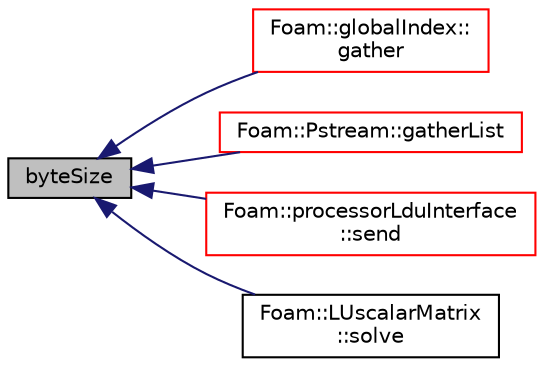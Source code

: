 digraph "byteSize"
{
  bgcolor="transparent";
  edge [fontname="Helvetica",fontsize="10",labelfontname="Helvetica",labelfontsize="10"];
  node [fontname="Helvetica",fontsize="10",shape=record];
  rankdir="LR";
  Node1 [label="byteSize",height=0.2,width=0.4,color="black", fillcolor="grey75", style="filled" fontcolor="black"];
  Node1 -> Node2 [dir="back",color="midnightblue",fontsize="10",style="solid",fontname="Helvetica"];
  Node2 [label="Foam::globalIndex::\lgather",height=0.2,width=0.4,color="red",URL="$classFoam_1_1globalIndex.html#a8fb2d6f37e51e85d52ca96078edb6c29",tooltip="Collect data in processor order on master (== procIDs[0]). "];
  Node1 -> Node3 [dir="back",color="midnightblue",fontsize="10",style="solid",fontname="Helvetica"];
  Node3 [label="Foam::Pstream::gatherList",height=0.2,width=0.4,color="red",URL="$classFoam_1_1Pstream.html#afbdf64fb42cd760690d51a9a321792d9",tooltip="Gather data but keep individual values separate. "];
  Node1 -> Node4 [dir="back",color="midnightblue",fontsize="10",style="solid",fontname="Helvetica"];
  Node4 [label="Foam::processorLduInterface\l::send",height=0.2,width=0.4,color="red",URL="$classFoam_1_1processorLduInterface.html#a32f41897bb361dd57a8ffa9816d167d1",tooltip="Raw send function. "];
  Node1 -> Node5 [dir="back",color="midnightblue",fontsize="10",style="solid",fontname="Helvetica"];
  Node5 [label="Foam::LUscalarMatrix\l::solve",height=0.2,width=0.4,color="black",URL="$classFoam_1_1LUscalarMatrix.html#ae6c528f95629926820e0d152fd1d4a98",tooltip="Solve the linear system with the given source. "];
}
